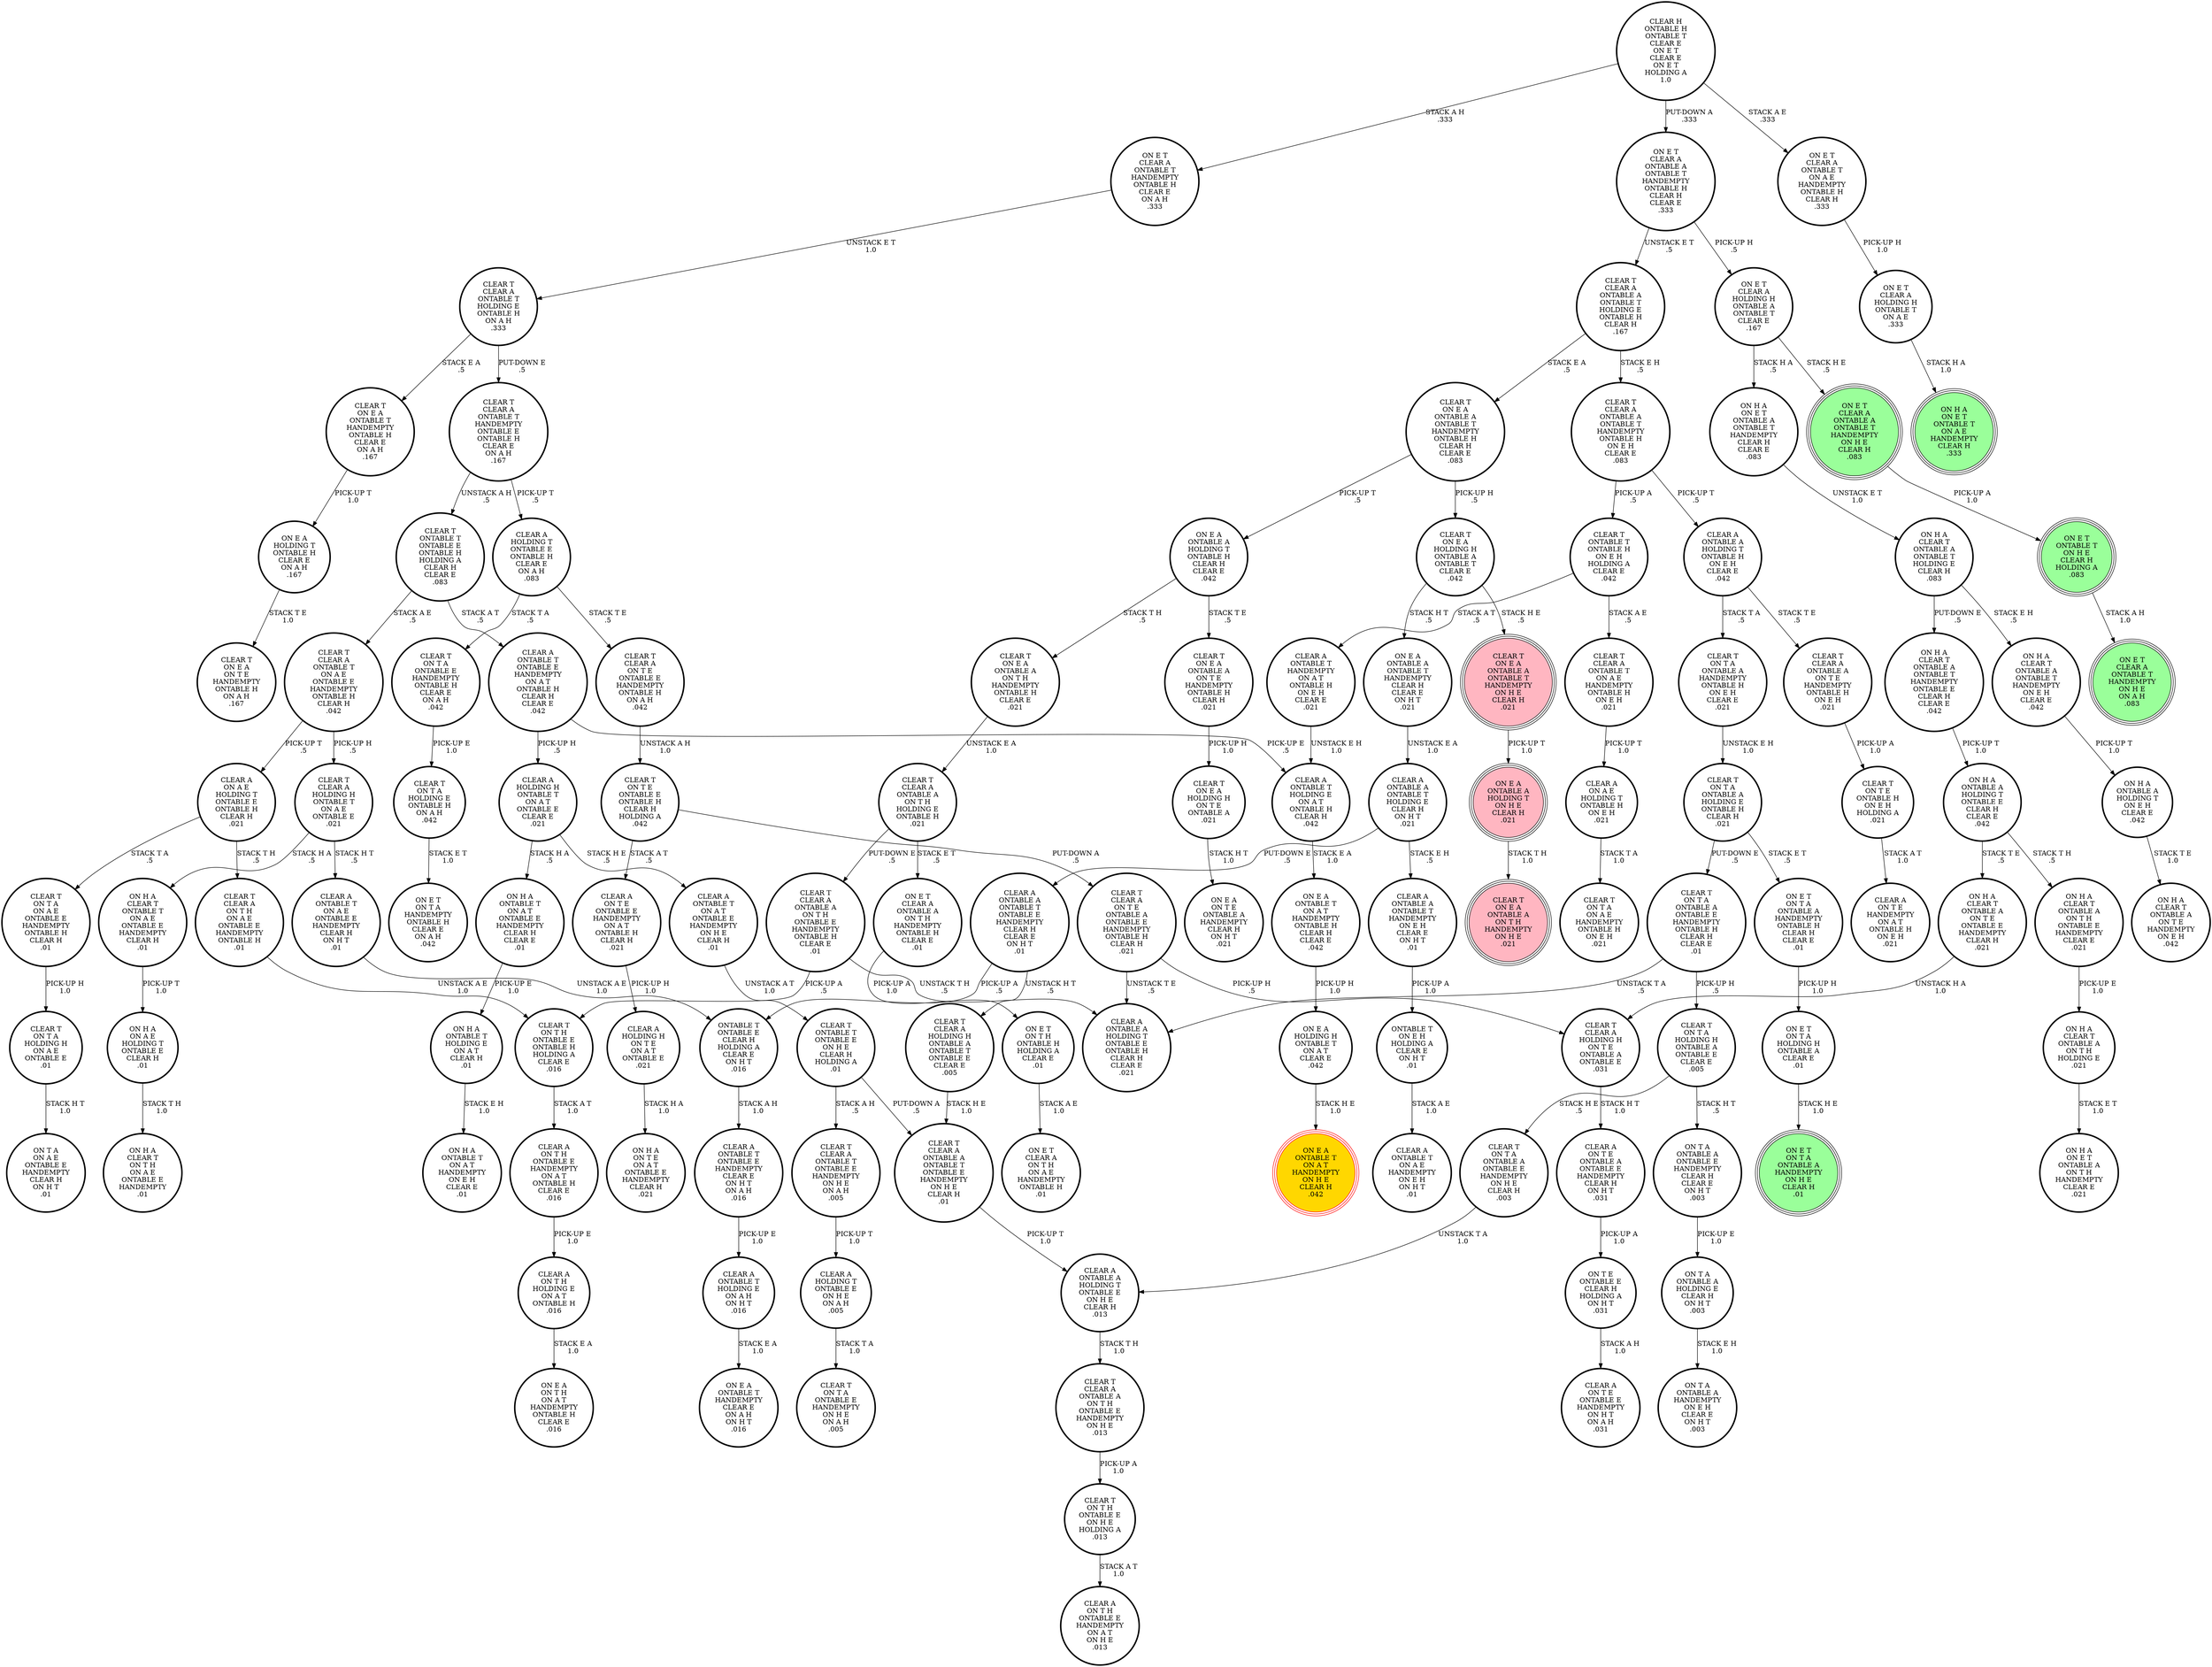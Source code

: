 digraph {
"ON E A\nONTABLE T\nON A T\nHANDEMPTY\nONTABLE H\nCLEAR H\nCLEAR E\n.042\n" -> "ON E A\nHOLDING H\nONTABLE T\nON A T\nCLEAR E\n.042\n"[label="PICK-UP H\n1.0\n"];
"ON H A\nON A E\nHOLDING T\nONTABLE E\nCLEAR H\n.01\n" -> "ON H A\nCLEAR T\nON T H\nON A E\nONTABLE E\nHANDEMPTY\n.01\n"[label="STACK T H\n1.0\n"];
"CLEAR T\nON T A\nON A E\nONTABLE E\nHANDEMPTY\nONTABLE H\nCLEAR H\n.01\n" -> "CLEAR T\nON T A\nHOLDING H\nON A E\nONTABLE E\n.01\n"[label="PICK-UP H\n1.0\n"];
"ON E T\nCLEAR A\nHOLDING H\nONTABLE T\nON A E\n.333\n" -> "ON H A\nON E T\nONTABLE T\nON A E\nHANDEMPTY\nCLEAR H\n.333\n"[label="STACK H A\n1.0\n"];
"CLEAR T\nON T E\nONTABLE E\nONTABLE H\nCLEAR H\nHOLDING A\n.042\n" -> "CLEAR A\nON T E\nONTABLE E\nHANDEMPTY\nON A T\nONTABLE H\nCLEAR H\n.021\n"[label="STACK A T\n.5\n"];
"CLEAR T\nON T E\nONTABLE E\nONTABLE H\nCLEAR H\nHOLDING A\n.042\n" -> "CLEAR T\nCLEAR A\nON T E\nONTABLE A\nONTABLE E\nHANDEMPTY\nONTABLE H\nCLEAR H\n.021\n"[label="PUT-DOWN A\n.5\n"];
"CLEAR T\nCLEAR A\nON T E\nONTABLE A\nONTABLE E\nHANDEMPTY\nONTABLE H\nCLEAR H\n.021\n" -> "CLEAR T\nCLEAR A\nHOLDING H\nON T E\nONTABLE A\nONTABLE E\n.031\n"[label="PICK-UP H\n.5\n"];
"CLEAR T\nCLEAR A\nON T E\nONTABLE A\nONTABLE E\nHANDEMPTY\nONTABLE H\nCLEAR H\n.021\n" -> "CLEAR A\nONTABLE A\nHOLDING T\nONTABLE E\nONTABLE H\nCLEAR H\nCLEAR E\n.021\n"[label="UNSTACK T E\n.5\n"];
"ON E T\nON T A\nONTABLE A\nHANDEMPTY\nONTABLE H\nCLEAR H\nCLEAR E\n.01\n" -> "ON E T\nON T A\nHOLDING H\nONTABLE A\nCLEAR E\n.01\n"[label="PICK-UP H\n1.0\n"];
"CLEAR T\nCLEAR A\nONTABLE A\nONTABLE T\nONTABLE E\nHANDEMPTY\nON H E\nCLEAR H\n.01\n" -> "CLEAR A\nONTABLE A\nHOLDING T\nONTABLE E\nON H E\nCLEAR H\n.013\n"[label="PICK-UP T\n1.0\n"];
"ON T A\nONTABLE A\nHOLDING E\nCLEAR H\nON H T\n.003\n" -> "ON T A\nONTABLE A\nHANDEMPTY\nON E H\nCLEAR E\nON H T\n.003\n"[label="STACK E H\n1.0\n"];
"CLEAR T\nCLEAR A\nHOLDING H\nONTABLE A\nONTABLE T\nONTABLE E\nCLEAR E\n.005\n" -> "CLEAR T\nCLEAR A\nONTABLE A\nONTABLE T\nONTABLE E\nHANDEMPTY\nON H E\nCLEAR H\n.01\n"[label="STACK H E\n1.0\n"];
"CLEAR T\nON T A\nONTABLE E\nHANDEMPTY\nONTABLE H\nCLEAR E\nON A H\n.042\n" -> "CLEAR T\nON T A\nHOLDING E\nONTABLE H\nON A H\n.042\n"[label="PICK-UP E\n1.0\n"];
"CLEAR T\nCLEAR A\nONTABLE A\nON T E\nHANDEMPTY\nONTABLE H\nON E H\n.021\n" -> "CLEAR T\nON T E\nONTABLE H\nON E H\nHOLDING A\n.021\n"[label="PICK-UP A\n1.0\n"];
"CLEAR T\nON T A\nHOLDING E\nONTABLE H\nON A H\n.042\n" -> "ON E T\nON T A\nHANDEMPTY\nONTABLE H\nCLEAR E\nON A H\n.042\n"[label="STACK E T\n1.0\n"];
"CLEAR T\nCLEAR A\nONTABLE T\nHOLDING E\nONTABLE H\nON A H\n.333\n" -> "CLEAR T\nON E A\nONTABLE T\nHANDEMPTY\nONTABLE H\nCLEAR E\nON A H\n.167\n"[label="STACK E A\n.5\n"];
"CLEAR T\nCLEAR A\nONTABLE T\nHOLDING E\nONTABLE H\nON A H\n.333\n" -> "CLEAR T\nCLEAR A\nONTABLE T\nHANDEMPTY\nONTABLE E\nONTABLE H\nCLEAR E\nON A H\n.167\n"[label="PUT-DOWN E\n.5\n"];
"CLEAR T\nON T A\nHOLDING H\nON A E\nONTABLE E\n.01\n" -> "ON T A\nON A E\nONTABLE E\nHANDEMPTY\nCLEAR H\nON H T\n.01\n"[label="STACK H T\n1.0\n"];
"ON H A\nON E T\nONTABLE A\nONTABLE T\nHANDEMPTY\nCLEAR H\nCLEAR E\n.083\n" -> "ON H A\nCLEAR T\nONTABLE A\nONTABLE T\nHOLDING E\nCLEAR H\n.083\n"[label="UNSTACK E T\n1.0\n"];
"ON H A\nONTABLE T\nHOLDING E\nON A T\nCLEAR H\n.01\n" -> "ON H A\nONTABLE T\nON A T\nHANDEMPTY\nON E H\nCLEAR E\n.01\n"[label="STACK E H\n1.0\n"];
"ON E T\nONTABLE T\nON H E\nCLEAR H\nHOLDING A\n.083\n" -> "ON E T\nCLEAR A\nONTABLE T\nHANDEMPTY\nON H E\nON A H\n.083\n"[label="STACK A H\n1.0\n"];
"CLEAR T\nCLEAR A\nHOLDING H\nON T E\nONTABLE A\nONTABLE E\n.031\n" -> "CLEAR A\nON T E\nONTABLE A\nONTABLE E\nHANDEMPTY\nCLEAR H\nON H T\n.031\n"[label="STACK H T\n1.0\n"];
"CLEAR A\nHOLDING T\nONTABLE E\nON H E\nON A H\n.005\n" -> "CLEAR T\nON T A\nONTABLE E\nHANDEMPTY\nON H E\nON A H\n.005\n"[label="STACK T A\n1.0\n"];
"CLEAR A\nONTABLE T\nONTABLE E\nHANDEMPTY\nON A T\nONTABLE H\nCLEAR H\nCLEAR E\n.042\n" -> "CLEAR A\nHOLDING H\nONTABLE T\nON A T\nONTABLE E\nCLEAR E\n.021\n"[label="PICK-UP H\n.5\n"];
"CLEAR A\nONTABLE T\nONTABLE E\nHANDEMPTY\nON A T\nONTABLE H\nCLEAR H\nCLEAR E\n.042\n" -> "CLEAR A\nONTABLE T\nHOLDING E\nON A T\nONTABLE H\nCLEAR H\n.042\n"[label="PICK-UP E\n.5\n"];
"CLEAR T\nON T A\nONTABLE A\nONTABLE E\nHANDEMPTY\nONTABLE H\nCLEAR H\nCLEAR E\n.01\n" -> "CLEAR T\nON T A\nHOLDING H\nONTABLE A\nONTABLE E\nCLEAR E\n.005\n"[label="PICK-UP H\n.5\n"];
"CLEAR T\nON T A\nONTABLE A\nONTABLE E\nHANDEMPTY\nONTABLE H\nCLEAR H\nCLEAR E\n.01\n" -> "CLEAR A\nONTABLE A\nHOLDING T\nONTABLE E\nONTABLE H\nCLEAR H\nCLEAR E\n.021\n"[label="UNSTACK T A\n.5\n"];
"CLEAR T\nON T H\nONTABLE E\nONTABLE H\nHOLDING A\nCLEAR E\n.016\n" -> "CLEAR A\nON T H\nONTABLE E\nHANDEMPTY\nON A T\nONTABLE H\nCLEAR E\n.016\n"[label="STACK A T\n1.0\n"];
"CLEAR T\nCLEAR A\nON T H\nON A E\nONTABLE E\nHANDEMPTY\nONTABLE H\n.01\n" -> "CLEAR T\nON T H\nONTABLE E\nONTABLE H\nHOLDING A\nCLEAR E\n.016\n"[label="UNSTACK A E\n1.0\n"];
"CLEAR A\nON T E\nONTABLE E\nHANDEMPTY\nON A T\nONTABLE H\nCLEAR H\n.021\n" -> "CLEAR A\nHOLDING H\nON T E\nON A T\nONTABLE E\n.021\n"[label="PICK-UP H\n1.0\n"];
"ON T A\nONTABLE A\nONTABLE E\nHANDEMPTY\nCLEAR H\nCLEAR E\nON H T\n.003\n" -> "ON T A\nONTABLE A\nHOLDING E\nCLEAR H\nON H T\n.003\n"[label="PICK-UP E\n1.0\n"];
"CLEAR T\nCLEAR A\nONTABLE A\nONTABLE T\nHOLDING E\nONTABLE H\nCLEAR H\n.167\n" -> "CLEAR T\nON E A\nONTABLE A\nONTABLE T\nHANDEMPTY\nONTABLE H\nCLEAR H\nCLEAR E\n.083\n"[label="STACK E A\n.5\n"];
"CLEAR T\nCLEAR A\nONTABLE A\nONTABLE T\nHOLDING E\nONTABLE H\nCLEAR H\n.167\n" -> "CLEAR T\nCLEAR A\nONTABLE A\nONTABLE T\nHANDEMPTY\nONTABLE H\nON E H\nCLEAR E\n.083\n"[label="STACK E H\n.5\n"];
"ON H A\nCLEAR T\nONTABLE A\nON T H\nONTABLE E\nHANDEMPTY\nCLEAR E\n.021\n" -> "ON H A\nCLEAR T\nONTABLE A\nON T H\nHOLDING E\n.021\n"[label="PICK-UP E\n1.0\n"];
"CLEAR T\nON E A\nONTABLE A\nON T H\nHANDEMPTY\nONTABLE H\nCLEAR E\n.021\n" -> "CLEAR T\nCLEAR A\nONTABLE A\nON T H\nHOLDING E\nONTABLE H\n.021\n"[label="UNSTACK E A\n1.0\n"];
"ON H A\nONTABLE A\nHOLDING T\nON E H\nCLEAR E\n.042\n" -> "ON H A\nCLEAR T\nONTABLE A\nON T E\nHANDEMPTY\nON E H\n.042\n"[label="STACK T E\n1.0\n"];
"CLEAR T\nON E A\nHOLDING H\nONTABLE A\nONTABLE T\nCLEAR E\n.042\n" -> "ON E A\nONTABLE A\nONTABLE T\nHANDEMPTY\nCLEAR H\nCLEAR E\nON H T\n.021\n"[label="STACK H T\n.5\n"];
"CLEAR T\nON E A\nHOLDING H\nONTABLE A\nONTABLE T\nCLEAR E\n.042\n" -> "CLEAR T\nON E A\nONTABLE A\nONTABLE T\nHANDEMPTY\nON H E\nCLEAR H\n.021\n"[label="STACK H E\n.5\n"];
"ON E T\nCLEAR A\nONTABLE T\nON A E\nHANDEMPTY\nONTABLE H\nCLEAR H\n.333\n" -> "ON E T\nCLEAR A\nHOLDING H\nONTABLE T\nON A E\n.333\n"[label="PICK-UP H\n1.0\n"];
"ON E A\nHOLDING H\nONTABLE T\nON A T\nCLEAR E\n.042\n" -> "ON E A\nONTABLE T\nON A T\nHANDEMPTY\nON H E\nCLEAR H\n.042\n"[label="STACK H E\n1.0\n"];
"CLEAR T\nCLEAR A\nONTABLE A\nON T H\nHOLDING E\nONTABLE H\n.021\n" -> "ON E T\nCLEAR A\nONTABLE A\nON T H\nHANDEMPTY\nONTABLE H\nCLEAR E\n.01\n"[label="STACK E T\n.5\n"];
"CLEAR T\nCLEAR A\nONTABLE A\nON T H\nHOLDING E\nONTABLE H\n.021\n" -> "CLEAR T\nCLEAR A\nONTABLE A\nON T H\nONTABLE E\nHANDEMPTY\nONTABLE H\nCLEAR E\n.01\n"[label="PUT-DOWN E\n.5\n"];
"CLEAR T\nON T A\nHOLDING H\nONTABLE A\nONTABLE E\nCLEAR E\n.005\n" -> "CLEAR T\nON T A\nONTABLE A\nONTABLE E\nHANDEMPTY\nON H E\nCLEAR H\n.003\n"[label="STACK H E\n.5\n"];
"CLEAR T\nON T A\nHOLDING H\nONTABLE A\nONTABLE E\nCLEAR E\n.005\n" -> "ON T A\nONTABLE A\nONTABLE E\nHANDEMPTY\nCLEAR H\nCLEAR E\nON H T\n.003\n"[label="STACK H T\n.5\n"];
"CLEAR A\nONTABLE A\nONTABLE T\nONTABLE E\nHANDEMPTY\nCLEAR H\nCLEAR E\nON H T\n.01\n" -> "CLEAR T\nCLEAR A\nHOLDING H\nONTABLE A\nONTABLE T\nONTABLE E\nCLEAR E\n.005\n"[label="UNSTACK H T\n.5\n"];
"CLEAR A\nONTABLE A\nONTABLE T\nONTABLE E\nHANDEMPTY\nCLEAR H\nCLEAR E\nON H T\n.01\n" -> "ONTABLE T\nONTABLE E\nCLEAR H\nHOLDING A\nCLEAR E\nON H T\n.016\n"[label="PICK-UP A\n.5\n"];
"CLEAR A\nONTABLE T\nONTABLE E\nHANDEMPTY\nCLEAR E\nON H T\nON A H\n.016\n" -> "CLEAR A\nONTABLE T\nHOLDING E\nON A H\nON H T\n.016\n"[label="PICK-UP E\n1.0\n"];
"ON H A\nCLEAR T\nONTABLE A\nONTABLE T\nHANDEMPTY\nON E H\nCLEAR E\n.042\n" -> "ON H A\nONTABLE A\nHOLDING T\nON E H\nCLEAR E\n.042\n"[label="PICK-UP T\n1.0\n"];
"CLEAR A\nON A E\nHOLDING T\nONTABLE E\nONTABLE H\nCLEAR H\n.021\n" -> "CLEAR T\nON T A\nON A E\nONTABLE E\nHANDEMPTY\nONTABLE H\nCLEAR H\n.01\n"[label="STACK T A\n.5\n"];
"CLEAR A\nON A E\nHOLDING T\nONTABLE E\nONTABLE H\nCLEAR H\n.021\n" -> "CLEAR T\nCLEAR A\nON T H\nON A E\nONTABLE E\nHANDEMPTY\nONTABLE H\n.01\n"[label="STACK T H\n.5\n"];
"ON E T\nCLEAR A\nONTABLE A\nON T H\nHANDEMPTY\nONTABLE H\nCLEAR E\n.01\n" -> "ON E T\nON T H\nONTABLE H\nHOLDING A\nCLEAR E\n.01\n"[label="PICK-UP A\n1.0\n"];
"CLEAR T\nCLEAR A\nONTABLE T\nONTABLE E\nHANDEMPTY\nON H E\nON A H\n.005\n" -> "CLEAR A\nHOLDING T\nONTABLE E\nON H E\nON A H\n.005\n"[label="PICK-UP T\n1.0\n"];
"CLEAR A\nONTABLE T\nON A E\nONTABLE E\nHANDEMPTY\nCLEAR H\nON H T\n.01\n" -> "ONTABLE T\nONTABLE E\nCLEAR H\nHOLDING A\nCLEAR E\nON H T\n.016\n"[label="UNSTACK A E\n1.0\n"];
"CLEAR A\nONTABLE A\nONTABLE T\nHOLDING E\nCLEAR H\nON H T\n.021\n" -> "CLEAR A\nONTABLE A\nONTABLE T\nHANDEMPTY\nON E H\nCLEAR E\nON H T\n.01\n"[label="STACK E H\n.5\n"];
"CLEAR A\nONTABLE A\nONTABLE T\nHOLDING E\nCLEAR H\nON H T\n.021\n" -> "CLEAR A\nONTABLE A\nONTABLE T\nONTABLE E\nHANDEMPTY\nCLEAR H\nCLEAR E\nON H T\n.01\n"[label="PUT-DOWN E\n.5\n"];
"ON E T\nCLEAR A\nONTABLE A\nONTABLE T\nHANDEMPTY\nON H E\nCLEAR H\n.083\n" -> "ON E T\nONTABLE T\nON H E\nCLEAR H\nHOLDING A\n.083\n"[label="PICK-UP A\n1.0\n"];
"CLEAR A\nONTABLE T\nHOLDING E\nON A H\nON H T\n.016\n" -> "ON E A\nONTABLE T\nHANDEMPTY\nCLEAR E\nON A H\nON H T\n.016\n"[label="STACK E A\n1.0\n"];
"ON E T\nCLEAR A\nONTABLE A\nONTABLE T\nHANDEMPTY\nONTABLE H\nCLEAR H\nCLEAR E\n.333\n" -> "CLEAR T\nCLEAR A\nONTABLE A\nONTABLE T\nHOLDING E\nONTABLE H\nCLEAR H\n.167\n"[label="UNSTACK E T\n.5\n"];
"ON E T\nCLEAR A\nONTABLE A\nONTABLE T\nHANDEMPTY\nONTABLE H\nCLEAR H\nCLEAR E\n.333\n" -> "ON E T\nCLEAR A\nHOLDING H\nONTABLE A\nONTABLE T\nCLEAR E\n.167\n"[label="PICK-UP H\n.5\n"];
"CLEAR T\nON E A\nHOLDING H\nON T E\nONTABLE A\n.021\n" -> "ON E A\nON T E\nONTABLE A\nHANDEMPTY\nCLEAR H\nON H T\n.021\n"[label="STACK H T\n1.0\n"];
"CLEAR A\nON T E\nONTABLE A\nONTABLE E\nHANDEMPTY\nCLEAR H\nON H T\n.031\n" -> "ON T E\nONTABLE E\nCLEAR H\nHOLDING A\nON H T\n.031\n"[label="PICK-UP A\n1.0\n"];
"ON H A\nCLEAR T\nONTABLE A\nONTABLE T\nHOLDING E\nCLEAR H\n.083\n" -> "ON H A\nCLEAR T\nONTABLE A\nONTABLE T\nHANDEMPTY\nON E H\nCLEAR E\n.042\n"[label="STACK E H\n.5\n"];
"ON H A\nCLEAR T\nONTABLE A\nONTABLE T\nHOLDING E\nCLEAR H\n.083\n" -> "ON H A\nCLEAR T\nONTABLE A\nONTABLE T\nHANDEMPTY\nONTABLE E\nCLEAR H\nCLEAR E\n.042\n"[label="PUT-DOWN E\n.5\n"];
"CLEAR T\nONTABLE T\nONTABLE E\nON H E\nCLEAR H\nHOLDING A\n.01\n" -> "CLEAR T\nCLEAR A\nONTABLE A\nONTABLE T\nONTABLE E\nHANDEMPTY\nON H E\nCLEAR H\n.01\n"[label="PUT-DOWN A\n.5\n"];
"CLEAR T\nONTABLE T\nONTABLE E\nON H E\nCLEAR H\nHOLDING A\n.01\n" -> "CLEAR T\nCLEAR A\nONTABLE T\nONTABLE E\nHANDEMPTY\nON H E\nON A H\n.005\n"[label="STACK A H\n.5\n"];
"ON E A\nONTABLE A\nHOLDING T\nONTABLE H\nCLEAR H\nCLEAR E\n.042\n" -> "CLEAR T\nON E A\nONTABLE A\nON T E\nHANDEMPTY\nONTABLE H\nCLEAR H\n.021\n"[label="STACK T E\n.5\n"];
"ON E A\nONTABLE A\nHOLDING T\nONTABLE H\nCLEAR H\nCLEAR E\n.042\n" -> "CLEAR T\nON E A\nONTABLE A\nON T H\nHANDEMPTY\nONTABLE H\nCLEAR E\n.021\n"[label="STACK T H\n.5\n"];
"ON H A\nCLEAR T\nONTABLE A\nONTABLE T\nHANDEMPTY\nONTABLE E\nCLEAR H\nCLEAR E\n.042\n" -> "ON H A\nONTABLE A\nHOLDING T\nONTABLE E\nCLEAR H\nCLEAR E\n.042\n"[label="PICK-UP T\n1.0\n"];
"CLEAR T\nON E A\nONTABLE A\nONTABLE T\nHANDEMPTY\nONTABLE H\nCLEAR H\nCLEAR E\n.083\n" -> "CLEAR T\nON E A\nHOLDING H\nONTABLE A\nONTABLE T\nCLEAR E\n.042\n"[label="PICK-UP H\n.5\n"];
"CLEAR T\nON E A\nONTABLE A\nONTABLE T\nHANDEMPTY\nONTABLE H\nCLEAR H\nCLEAR E\n.083\n" -> "ON E A\nONTABLE A\nHOLDING T\nONTABLE H\nCLEAR H\nCLEAR E\n.042\n"[label="PICK-UP T\n.5\n"];
"ONTABLE T\nONTABLE E\nCLEAR H\nHOLDING A\nCLEAR E\nON H T\n.016\n" -> "CLEAR A\nONTABLE T\nONTABLE E\nHANDEMPTY\nCLEAR E\nON H T\nON A H\n.016\n"[label="STACK A H\n1.0\n"];
"ON E T\nCLEAR A\nHOLDING H\nONTABLE A\nONTABLE T\nCLEAR E\n.167\n" -> "ON H A\nON E T\nONTABLE A\nONTABLE T\nHANDEMPTY\nCLEAR H\nCLEAR E\n.083\n"[label="STACK H A\n.5\n"];
"ON E T\nCLEAR A\nHOLDING H\nONTABLE A\nONTABLE T\nCLEAR E\n.167\n" -> "ON E T\nCLEAR A\nONTABLE A\nONTABLE T\nHANDEMPTY\nON H E\nCLEAR H\n.083\n"[label="STACK H E\n.5\n"];
"CLEAR A\nONTABLE T\nHANDEMPTY\nON A T\nONTABLE H\nON E H\nCLEAR E\n.021\n" -> "CLEAR A\nONTABLE T\nHOLDING E\nON A T\nONTABLE H\nCLEAR H\n.042\n"[label="UNSTACK E H\n1.0\n"];
"ON E T\nON T A\nHOLDING H\nONTABLE A\nCLEAR E\n.01\n" -> "ON E T\nON T A\nONTABLE A\nHANDEMPTY\nON H E\nCLEAR H\n.01\n"[label="STACK H E\n1.0\n"];
"CLEAR A\nHOLDING H\nONTABLE T\nON A T\nONTABLE E\nCLEAR E\n.021\n" -> "CLEAR A\nONTABLE T\nON A T\nONTABLE E\nHANDEMPTY\nON H E\nCLEAR H\n.01\n"[label="STACK H E\n.5\n"];
"CLEAR A\nHOLDING H\nONTABLE T\nON A T\nONTABLE E\nCLEAR E\n.021\n" -> "ON H A\nONTABLE T\nON A T\nONTABLE E\nHANDEMPTY\nCLEAR H\nCLEAR E\n.01\n"[label="STACK H A\n.5\n"];
"ONTABLE T\nON E H\nHOLDING A\nCLEAR E\nON H T\n.01\n" -> "CLEAR A\nONTABLE T\nON A E\nHANDEMPTY\nON E H\nON H T\n.01\n"[label="STACK A E\n1.0\n"];
"ON H A\nCLEAR T\nONTABLE T\nON A E\nONTABLE E\nHANDEMPTY\nCLEAR H\n.01\n" -> "ON H A\nON A E\nHOLDING T\nONTABLE E\nCLEAR H\n.01\n"[label="PICK-UP T\n1.0\n"];
"CLEAR A\nON T H\nONTABLE E\nHANDEMPTY\nON A T\nONTABLE H\nCLEAR E\n.016\n" -> "CLEAR A\nON T H\nHOLDING E\nON A T\nONTABLE H\n.016\n"[label="PICK-UP E\n1.0\n"];
"ON E A\nHOLDING T\nONTABLE H\nCLEAR E\nON A H\n.167\n" -> "CLEAR T\nON E A\nON T E\nHANDEMPTY\nONTABLE H\nON A H\n.167\n"[label="STACK T E\n1.0\n"];
"CLEAR T\nCLEAR A\nONTABLE T\nON A E\nHANDEMPTY\nONTABLE H\nON E H\n.021\n" -> "CLEAR A\nON A E\nHOLDING T\nONTABLE H\nON E H\n.021\n"[label="PICK-UP T\n1.0\n"];
"CLEAR T\nCLEAR A\nONTABLE A\nON T H\nONTABLE E\nHANDEMPTY\nON H E\n.013\n" -> "CLEAR T\nON T H\nONTABLE E\nON H E\nHOLDING A\n.013\n"[label="PICK-UP A\n1.0\n"];
"CLEAR T\nON E A\nONTABLE A\nONTABLE T\nHANDEMPTY\nON H E\nCLEAR H\n.021\n" -> "ON E A\nONTABLE A\nHOLDING T\nON H E\nCLEAR H\n.021\n"[label="PICK-UP T\n1.0\n"];
"CLEAR A\nONTABLE A\nHOLDING T\nONTABLE H\nON E H\nCLEAR E\n.042\n" -> "CLEAR T\nON T A\nONTABLE A\nHANDEMPTY\nONTABLE H\nON E H\nCLEAR E\n.021\n"[label="STACK T A\n.5\n"];
"CLEAR A\nONTABLE A\nHOLDING T\nONTABLE H\nON E H\nCLEAR E\n.042\n" -> "CLEAR T\nCLEAR A\nONTABLE A\nON T E\nHANDEMPTY\nONTABLE H\nON E H\n.021\n"[label="STACK T E\n.5\n"];
"ON E T\nCLEAR A\nONTABLE T\nHANDEMPTY\nONTABLE H\nCLEAR E\nON A H\n.333\n" -> "CLEAR T\nCLEAR A\nONTABLE T\nHOLDING E\nONTABLE H\nON A H\n.333\n"[label="UNSTACK E T\n1.0\n"];
"CLEAR T\nCLEAR A\nHOLDING H\nONTABLE T\nON A E\nONTABLE E\n.021\n" -> "CLEAR A\nONTABLE T\nON A E\nONTABLE E\nHANDEMPTY\nCLEAR H\nON H T\n.01\n"[label="STACK H T\n.5\n"];
"CLEAR T\nCLEAR A\nHOLDING H\nONTABLE T\nON A E\nONTABLE E\n.021\n" -> "ON H A\nCLEAR T\nONTABLE T\nON A E\nONTABLE E\nHANDEMPTY\nCLEAR H\n.01\n"[label="STACK H A\n.5\n"];
"CLEAR T\nON E A\nONTABLE A\nON T E\nHANDEMPTY\nONTABLE H\nCLEAR H\n.021\n" -> "CLEAR T\nON E A\nHOLDING H\nON T E\nONTABLE A\n.021\n"[label="PICK-UP H\n1.0\n"];
"CLEAR T\nCLEAR A\nONTABLE T\nHANDEMPTY\nONTABLE E\nONTABLE H\nCLEAR E\nON A H\n.167\n" -> "CLEAR T\nONTABLE T\nONTABLE E\nONTABLE H\nHOLDING A\nCLEAR H\nCLEAR E\n.083\n"[label="UNSTACK A H\n.5\n"];
"CLEAR T\nCLEAR A\nONTABLE T\nHANDEMPTY\nONTABLE E\nONTABLE H\nCLEAR E\nON A H\n.167\n" -> "CLEAR A\nHOLDING T\nONTABLE E\nONTABLE H\nCLEAR E\nON A H\n.083\n"[label="PICK-UP T\n.5\n"];
"ON H A\nCLEAR T\nONTABLE A\nON T E\nONTABLE E\nHANDEMPTY\nCLEAR H\n.021\n" -> "CLEAR T\nCLEAR A\nHOLDING H\nON T E\nONTABLE A\nONTABLE E\n.031\n"[label="UNSTACK H A\n1.0\n"];
"ON H A\nCLEAR T\nONTABLE A\nON T H\nHOLDING E\n.021\n" -> "ON H A\nON E T\nONTABLE A\nON T H\nHANDEMPTY\nCLEAR E\n.021\n"[label="STACK E T\n1.0\n"];
"CLEAR T\nON T A\nONTABLE A\nONTABLE E\nHANDEMPTY\nON H E\nCLEAR H\n.003\n" -> "CLEAR A\nONTABLE A\nHOLDING T\nONTABLE E\nON H E\nCLEAR H\n.013\n"[label="UNSTACK T A\n1.0\n"];
"CLEAR A\nHOLDING H\nON T E\nON A T\nONTABLE E\n.021\n" -> "ON H A\nON T E\nON A T\nONTABLE E\nHANDEMPTY\nCLEAR H\n.021\n"[label="STACK H A\n1.0\n"];
"CLEAR T\nONTABLE T\nONTABLE E\nONTABLE H\nHOLDING A\nCLEAR H\nCLEAR E\n.083\n" -> "CLEAR A\nONTABLE T\nONTABLE E\nHANDEMPTY\nON A T\nONTABLE H\nCLEAR H\nCLEAR E\n.042\n"[label="STACK A T\n.5\n"];
"CLEAR T\nONTABLE T\nONTABLE E\nONTABLE H\nHOLDING A\nCLEAR H\nCLEAR E\n.083\n" -> "CLEAR T\nCLEAR A\nONTABLE T\nON A E\nONTABLE E\nHANDEMPTY\nONTABLE H\nCLEAR H\n.042\n"[label="STACK A E\n.5\n"];
"CLEAR T\nON T A\nONTABLE A\nHOLDING E\nONTABLE H\nCLEAR H\n.021\n" -> "ON E T\nON T A\nONTABLE A\nHANDEMPTY\nONTABLE H\nCLEAR H\nCLEAR E\n.01\n"[label="STACK E T\n.5\n"];
"CLEAR T\nON T A\nONTABLE A\nHOLDING E\nONTABLE H\nCLEAR H\n.021\n" -> "CLEAR T\nON T A\nONTABLE A\nONTABLE E\nHANDEMPTY\nONTABLE H\nCLEAR H\nCLEAR E\n.01\n"[label="PUT-DOWN E\n.5\n"];
"ON H A\nONTABLE A\nHOLDING T\nONTABLE E\nCLEAR H\nCLEAR E\n.042\n" -> "ON H A\nCLEAR T\nONTABLE A\nON T E\nONTABLE E\nHANDEMPTY\nCLEAR H\n.021\n"[label="STACK T E\n.5\n"];
"ON H A\nONTABLE A\nHOLDING T\nONTABLE E\nCLEAR H\nCLEAR E\n.042\n" -> "ON H A\nCLEAR T\nONTABLE A\nON T H\nONTABLE E\nHANDEMPTY\nCLEAR E\n.021\n"[label="STACK T H\n.5\n"];
"CLEAR A\nONTABLE T\nON A T\nONTABLE E\nHANDEMPTY\nON H E\nCLEAR H\n.01\n" -> "CLEAR T\nONTABLE T\nONTABLE E\nON H E\nCLEAR H\nHOLDING A\n.01\n"[label="UNSTACK A T\n1.0\n"];
"CLEAR T\nON T A\nONTABLE A\nHANDEMPTY\nONTABLE H\nON E H\nCLEAR E\n.021\n" -> "CLEAR T\nON T A\nONTABLE A\nHOLDING E\nONTABLE H\nCLEAR H\n.021\n"[label="UNSTACK E H\n1.0\n"];
"CLEAR A\nON A E\nHOLDING T\nONTABLE H\nON E H\n.021\n" -> "CLEAR T\nON T A\nON A E\nHANDEMPTY\nONTABLE H\nON E H\n.021\n"[label="STACK T A\n1.0\n"];
"ON T E\nONTABLE E\nCLEAR H\nHOLDING A\nON H T\n.031\n" -> "CLEAR A\nON T E\nONTABLE E\nHANDEMPTY\nON H T\nON A H\n.031\n"[label="STACK A H\n1.0\n"];
"ON E A\nONTABLE A\nONTABLE T\nHANDEMPTY\nCLEAR H\nCLEAR E\nON H T\n.021\n" -> "CLEAR A\nONTABLE A\nONTABLE T\nHOLDING E\nCLEAR H\nON H T\n.021\n"[label="UNSTACK E A\n1.0\n"];
"CLEAR T\nON T E\nONTABLE H\nON E H\nHOLDING A\n.021\n" -> "CLEAR A\nON T E\nHANDEMPTY\nON A T\nONTABLE H\nON E H\n.021\n"[label="STACK A T\n1.0\n"];
"CLEAR A\nONTABLE A\nONTABLE T\nHANDEMPTY\nON E H\nCLEAR E\nON H T\n.01\n" -> "ONTABLE T\nON E H\nHOLDING A\nCLEAR E\nON H T\n.01\n"[label="PICK-UP A\n1.0\n"];
"ON E T\nON T H\nONTABLE H\nHOLDING A\nCLEAR E\n.01\n" -> "ON E T\nCLEAR A\nON T H\nON A E\nHANDEMPTY\nONTABLE H\n.01\n"[label="STACK A E\n1.0\n"];
"CLEAR T\nCLEAR A\nONTABLE A\nONTABLE T\nHANDEMPTY\nONTABLE H\nON E H\nCLEAR E\n.083\n" -> "CLEAR A\nONTABLE A\nHOLDING T\nONTABLE H\nON E H\nCLEAR E\n.042\n"[label="PICK-UP T\n.5\n"];
"CLEAR T\nCLEAR A\nONTABLE A\nONTABLE T\nHANDEMPTY\nONTABLE H\nON E H\nCLEAR E\n.083\n" -> "CLEAR T\nONTABLE T\nONTABLE H\nON E H\nHOLDING A\nCLEAR E\n.042\n"[label="PICK-UP A\n.5\n"];
"CLEAR A\nONTABLE T\nHOLDING E\nON A T\nONTABLE H\nCLEAR H\n.042\n" -> "ON E A\nONTABLE T\nON A T\nHANDEMPTY\nONTABLE H\nCLEAR H\nCLEAR E\n.042\n"[label="STACK E A\n1.0\n"];
"CLEAR T\nONTABLE T\nONTABLE H\nON E H\nHOLDING A\nCLEAR E\n.042\n" -> "CLEAR A\nONTABLE T\nHANDEMPTY\nON A T\nONTABLE H\nON E H\nCLEAR E\n.021\n"[label="STACK A T\n.5\n"];
"CLEAR T\nONTABLE T\nONTABLE H\nON E H\nHOLDING A\nCLEAR E\n.042\n" -> "CLEAR T\nCLEAR A\nONTABLE T\nON A E\nHANDEMPTY\nONTABLE H\nON E H\n.021\n"[label="STACK A E\n.5\n"];
"CLEAR A\nONTABLE A\nHOLDING T\nONTABLE E\nON H E\nCLEAR H\n.013\n" -> "CLEAR T\nCLEAR A\nONTABLE A\nON T H\nONTABLE E\nHANDEMPTY\nON H E\n.013\n"[label="STACK T H\n1.0\n"];
"CLEAR T\nCLEAR A\nONTABLE T\nON A E\nONTABLE E\nHANDEMPTY\nONTABLE H\nCLEAR H\n.042\n" -> "CLEAR T\nCLEAR A\nHOLDING H\nONTABLE T\nON A E\nONTABLE E\n.021\n"[label="PICK-UP H\n.5\n"];
"CLEAR T\nCLEAR A\nONTABLE T\nON A E\nONTABLE E\nHANDEMPTY\nONTABLE H\nCLEAR H\n.042\n" -> "CLEAR A\nON A E\nHOLDING T\nONTABLE E\nONTABLE H\nCLEAR H\n.021\n"[label="PICK-UP T\n.5\n"];
"ON H A\nONTABLE T\nON A T\nONTABLE E\nHANDEMPTY\nCLEAR H\nCLEAR E\n.01\n" -> "ON H A\nONTABLE T\nHOLDING E\nON A T\nCLEAR H\n.01\n"[label="PICK-UP E\n1.0\n"];
"CLEAR A\nON T H\nHOLDING E\nON A T\nONTABLE H\n.016\n" -> "ON E A\nON T H\nON A T\nHANDEMPTY\nONTABLE H\nCLEAR E\n.016\n"[label="STACK E A\n1.0\n"];
"CLEAR A\nHOLDING T\nONTABLE E\nONTABLE H\nCLEAR E\nON A H\n.083\n" -> "CLEAR T\nCLEAR A\nON T E\nONTABLE E\nHANDEMPTY\nONTABLE H\nON A H\n.042\n"[label="STACK T E\n.5\n"];
"CLEAR A\nHOLDING T\nONTABLE E\nONTABLE H\nCLEAR E\nON A H\n.083\n" -> "CLEAR T\nON T A\nONTABLE E\nHANDEMPTY\nONTABLE H\nCLEAR E\nON A H\n.042\n"[label="STACK T A\n.5\n"];
"CLEAR T\nON E A\nONTABLE T\nHANDEMPTY\nONTABLE H\nCLEAR E\nON A H\n.167\n" -> "ON E A\nHOLDING T\nONTABLE H\nCLEAR E\nON A H\n.167\n"[label="PICK-UP T\n1.0\n"];
"CLEAR T\nON T H\nONTABLE E\nON H E\nHOLDING A\n.013\n" -> "CLEAR A\nON T H\nONTABLE E\nHANDEMPTY\nON A T\nON H E\n.013\n"[label="STACK A T\n1.0\n"];
"CLEAR H\nONTABLE H\nONTABLE T\nCLEAR E\nON E T\nCLEAR E\nON E T\nHOLDING A\n1.0\n" -> "ON E T\nCLEAR A\nONTABLE A\nONTABLE T\nHANDEMPTY\nONTABLE H\nCLEAR H\nCLEAR E\n.333\n"[label="PUT-DOWN A\n.333\n"];
"CLEAR H\nONTABLE H\nONTABLE T\nCLEAR E\nON E T\nCLEAR E\nON E T\nHOLDING A\n1.0\n" -> "ON E T\nCLEAR A\nONTABLE T\nHANDEMPTY\nONTABLE H\nCLEAR E\nON A H\n.333\n"[label="STACK A H\n.333\n"];
"CLEAR H\nONTABLE H\nONTABLE T\nCLEAR E\nON E T\nCLEAR E\nON E T\nHOLDING A\n1.0\n" -> "ON E T\nCLEAR A\nONTABLE T\nON A E\nHANDEMPTY\nONTABLE H\nCLEAR H\n.333\n"[label="STACK A E\n.333\n"];
"CLEAR T\nCLEAR A\nONTABLE A\nON T H\nONTABLE E\nHANDEMPTY\nONTABLE H\nCLEAR E\n.01\n" -> "CLEAR T\nON T H\nONTABLE E\nONTABLE H\nHOLDING A\nCLEAR E\n.016\n"[label="PICK-UP A\n.5\n"];
"CLEAR T\nCLEAR A\nONTABLE A\nON T H\nONTABLE E\nHANDEMPTY\nONTABLE H\nCLEAR E\n.01\n" -> "CLEAR A\nONTABLE A\nHOLDING T\nONTABLE E\nONTABLE H\nCLEAR H\nCLEAR E\n.021\n"[label="UNSTACK T H\n.5\n"];
"CLEAR T\nCLEAR A\nON T E\nONTABLE E\nHANDEMPTY\nONTABLE H\nON A H\n.042\n" -> "CLEAR T\nON T E\nONTABLE E\nONTABLE H\nCLEAR H\nHOLDING A\n.042\n"[label="UNSTACK A H\n1.0\n"];
"ON E A\nONTABLE A\nHOLDING T\nON H E\nCLEAR H\n.021\n" -> "CLEAR T\nON E A\nONTABLE A\nON T H\nHANDEMPTY\nON H E\n.021\n"[label="STACK T H\n1.0\n"];
"ON H A\nCLEAR T\nONTABLE A\nON T E\nHANDEMPTY\nON E H\n.042\n" [shape=circle, penwidth=3];
"ON H A\nON E T\nONTABLE T\nON A E\nHANDEMPTY\nCLEAR H\n.333\n" [shape=circle, style=filled, fillcolor=palegreen1, peripheries=3];
"CLEAR A\nON T H\nONTABLE E\nHANDEMPTY\nON A T\nON H E\n.013\n" [shape=circle, penwidth=3];
"ON T A\nONTABLE A\nHANDEMPTY\nON E H\nCLEAR E\nON H T\n.003\n" [shape=circle, penwidth=3];
"ON E A\nON T H\nON A T\nHANDEMPTY\nONTABLE H\nCLEAR E\n.016\n" [shape=circle, penwidth=3];
"CLEAR T\nON T A\nONTABLE E\nHANDEMPTY\nON H E\nON A H\n.005\n" [shape=circle, penwidth=3];
"ON E T\nCLEAR A\nONTABLE T\nHANDEMPTY\nON H E\nON A H\n.083\n" [shape=circle, style=filled, fillcolor=palegreen1, peripheries=3];
"ON H A\nONTABLE T\nON A T\nHANDEMPTY\nON E H\nCLEAR E\n.01\n" [shape=circle, penwidth=3];
"ON E A\nONTABLE T\nON A T\nHANDEMPTY\nON H E\nCLEAR H\n.042\n" [shape=circle, style=filled color=red, fillcolor=gold, peripheries=3];
"CLEAR T\nON T A\nON A E\nHANDEMPTY\nONTABLE H\nON E H\n.021\n" [shape=circle, penwidth=3];
"ON T A\nON A E\nONTABLE E\nHANDEMPTY\nCLEAR H\nON H T\n.01\n" [shape=circle, penwidth=3];
"ON E A\nON T E\nONTABLE A\nHANDEMPTY\nCLEAR H\nON H T\n.021\n" [shape=circle, penwidth=3];
"CLEAR A\nON T E\nHANDEMPTY\nON A T\nONTABLE H\nON E H\n.021\n" [shape=circle, penwidth=3];
"ON E T\nCLEAR A\nON T H\nON A E\nHANDEMPTY\nONTABLE H\n.01\n" [shape=circle, penwidth=3];
"CLEAR A\nONTABLE A\nHOLDING T\nONTABLE E\nONTABLE H\nCLEAR H\nCLEAR E\n.021\n" [shape=circle, penwidth=3];
"ON H A\nON E T\nONTABLE A\nON T H\nHANDEMPTY\nCLEAR E\n.021\n" [shape=circle, penwidth=3];
"ON E A\nONTABLE T\nHANDEMPTY\nCLEAR E\nON A H\nON H T\n.016\n" [shape=circle, penwidth=3];
"ON E T\nON T A\nHANDEMPTY\nONTABLE H\nCLEAR E\nON A H\n.042\n" [shape=circle, penwidth=3];
"CLEAR A\nON T E\nONTABLE E\nHANDEMPTY\nON H T\nON A H\n.031\n" [shape=circle, penwidth=3];
"CLEAR T\nON E A\nON T E\nHANDEMPTY\nONTABLE H\nON A H\n.167\n" [shape=circle, penwidth=3];
"ON H A\nON T E\nON A T\nONTABLE E\nHANDEMPTY\nCLEAR H\n.021\n" [shape=circle, penwidth=3];
"ON H A\nCLEAR T\nON T H\nON A E\nONTABLE E\nHANDEMPTY\n.01\n" [shape=circle, penwidth=3];
"CLEAR T\nON E A\nONTABLE A\nON T H\nHANDEMPTY\nON H E\n.021\n" [shape=circle, style=filled, fillcolor=lightpink, peripheries=3];
"CLEAR A\nONTABLE T\nON A E\nHANDEMPTY\nON E H\nON H T\n.01\n" [shape=circle, penwidth=3];
"ON E T\nON T A\nONTABLE A\nHANDEMPTY\nON H E\nCLEAR H\n.01\n" [shape=circle, style=filled, fillcolor=palegreen1, peripheries=3];
"ON E T\nCLEAR A\nONTABLE T\nON A E\nHANDEMPTY\nONTABLE H\nCLEAR H\n.333\n" [shape=circle, penwidth=3];
"ON H A\nONTABLE A\nHOLDING T\nONTABLE E\nCLEAR H\nCLEAR E\n.042\n" [shape=circle, penwidth=3];
"CLEAR A\nON A E\nHOLDING T\nONTABLE H\nON E H\n.021\n" [shape=circle, penwidth=3];
"CLEAR T\nON T A\nONTABLE A\nHOLDING E\nONTABLE H\nCLEAR H\n.021\n" [shape=circle, penwidth=3];
"CLEAR A\nON T H\nONTABLE E\nHANDEMPTY\nON A T\nONTABLE H\nCLEAR E\n.016\n" [shape=circle, penwidth=3];
"ON H A\nONTABLE A\nHOLDING T\nON E H\nCLEAR E\n.042\n" [shape=circle, penwidth=3];
"ON H A\nCLEAR T\nONTABLE A\nON T E\nHANDEMPTY\nON E H\n.042\n" [shape=circle, penwidth=3];
"ON H A\nCLEAR T\nONTABLE A\nONTABLE T\nHANDEMPTY\nON E H\nCLEAR E\n.042\n" [shape=circle, penwidth=3];
"CLEAR T\nCLEAR A\nONTABLE A\nON T H\nHOLDING E\nONTABLE H\n.021\n" [shape=circle, penwidth=3];
"CLEAR T\nON T H\nONTABLE E\nONTABLE H\nHOLDING A\nCLEAR E\n.016\n" [shape=circle, penwidth=3];
"ON H A\nCLEAR T\nONTABLE A\nONTABLE T\nHANDEMPTY\nONTABLE E\nCLEAR H\nCLEAR E\n.042\n" [shape=circle, penwidth=3];
"ON H A\nON E T\nONTABLE T\nON A E\nHANDEMPTY\nCLEAR H\n.333\n" [shape=circle, style=filled, fillcolor=palegreen1, peripheries=3];
"CLEAR A\nONTABLE T\nHOLDING E\nON A T\nONTABLE H\nCLEAR H\n.042\n" [shape=circle, penwidth=3];
"CLEAR A\nON A E\nHOLDING T\nONTABLE E\nONTABLE H\nCLEAR H\n.021\n" [shape=circle, penwidth=3];
"CLEAR A\nON T H\nONTABLE E\nHANDEMPTY\nON A T\nON H E\n.013\n" [shape=circle, penwidth=3];
"ON T A\nONTABLE A\nHANDEMPTY\nON E H\nCLEAR E\nON H T\n.003\n" [shape=circle, penwidth=3];
"CLEAR T\nCLEAR A\nONTABLE T\nON A E\nONTABLE E\nHANDEMPTY\nONTABLE H\nCLEAR H\n.042\n" [shape=circle, penwidth=3];
"CLEAR T\nCLEAR A\nONTABLE A\nONTABLE T\nHOLDING E\nONTABLE H\nCLEAR H\n.167\n" [shape=circle, penwidth=3];
"ON E T\nON T A\nHOLDING H\nONTABLE A\nCLEAR E\n.01\n" [shape=circle, penwidth=3];
"ON E A\nONTABLE A\nONTABLE T\nHANDEMPTY\nCLEAR H\nCLEAR E\nON H T\n.021\n" [shape=circle, penwidth=3];
"CLEAR T\nON T A\nON A E\nONTABLE E\nHANDEMPTY\nONTABLE H\nCLEAR H\n.01\n" [shape=circle, penwidth=3];
"CLEAR T\nON T A\nHOLDING H\nONTABLE A\nONTABLE E\nCLEAR E\n.005\n" [shape=circle, penwidth=3];
"ON H A\nONTABLE T\nHOLDING E\nON A T\nCLEAR H\n.01\n" [shape=circle, penwidth=3];
"CLEAR A\nONTABLE T\nONTABLE E\nHANDEMPTY\nCLEAR E\nON H T\nON A H\n.016\n" [shape=circle, penwidth=3];
"CLEAR T\nCLEAR A\nON T E\nONTABLE E\nHANDEMPTY\nONTABLE H\nON A H\n.042\n" [shape=circle, penwidth=3];
"CLEAR T\nON E A\nONTABLE A\nONTABLE T\nHANDEMPTY\nONTABLE H\nCLEAR H\nCLEAR E\n.083\n" [shape=circle, penwidth=3];
"CLEAR T\nON T A\nHOLDING H\nON A E\nONTABLE E\n.01\n" [shape=circle, penwidth=3];
"CLEAR A\nONTABLE T\nON A T\nONTABLE E\nHANDEMPTY\nON H E\nCLEAR H\n.01\n" [shape=circle, penwidth=3];
"CLEAR T\nON E A\nONTABLE T\nHANDEMPTY\nONTABLE H\nCLEAR E\nON A H\n.167\n" [shape=circle, penwidth=3];
"CLEAR T\nCLEAR A\nONTABLE A\nON T H\nONTABLE E\nHANDEMPTY\nONTABLE H\nCLEAR E\n.01\n" [shape=circle, penwidth=3];
"ON H A\nON E T\nONTABLE A\nONTABLE T\nHANDEMPTY\nCLEAR H\nCLEAR E\n.083\n" [shape=circle, penwidth=3];
"ON E A\nON T H\nON A T\nHANDEMPTY\nONTABLE H\nCLEAR E\n.016\n" [shape=circle, penwidth=3];
"CLEAR T\nCLEAR A\nONTABLE A\nON T H\nONTABLE E\nHANDEMPTY\nON H E\n.013\n" [shape=circle, penwidth=3];
"CLEAR T\nON T A\nONTABLE E\nHANDEMPTY\nON H E\nON A H\n.005\n" [shape=circle, penwidth=3];
"ON E T\nCLEAR A\nONTABLE T\nHANDEMPTY\nON H E\nON A H\n.083\n" [shape=circle, style=filled, fillcolor=palegreen1, peripheries=3];
"CLEAR T\nON E A\nONTABLE A\nON T E\nHANDEMPTY\nONTABLE H\nCLEAR H\n.021\n" [shape=circle, penwidth=3];
"CLEAR A\nONTABLE A\nONTABLE T\nONTABLE E\nHANDEMPTY\nCLEAR H\nCLEAR E\nON H T\n.01\n" [shape=circle, penwidth=3];
"CLEAR T\nCLEAR A\nHOLDING H\nONTABLE T\nON A E\nONTABLE E\n.021\n" [shape=circle, penwidth=3];
"ON H A\nONTABLE T\nON A T\nHANDEMPTY\nON E H\nCLEAR E\n.01\n" [shape=circle, penwidth=3];
"ON E T\nCLEAR A\nHOLDING H\nONTABLE T\nON A E\n.333\n" [shape=circle, penwidth=3];
"CLEAR T\nCLEAR A\nONTABLE A\nONTABLE T\nHANDEMPTY\nONTABLE H\nON E H\nCLEAR E\n.083\n" [shape=circle, penwidth=3];
"CLEAR T\nON E A\nONTABLE A\nON T H\nHANDEMPTY\nONTABLE H\nCLEAR E\n.021\n" [shape=circle, penwidth=3];
"CLEAR T\nON T E\nONTABLE H\nON E H\nHOLDING A\n.021\n" [shape=circle, penwidth=3];
"ON E A\nONTABLE T\nON A T\nHANDEMPTY\nON H E\nCLEAR H\n.042\n" [shape=circle, style=filled color=red, fillcolor=gold, peripheries=3];
"CLEAR T\nON T A\nON A E\nHANDEMPTY\nONTABLE H\nON E H\n.021\n" [shape=circle, penwidth=3];
"ON T A\nON A E\nONTABLE E\nHANDEMPTY\nCLEAR H\nON H T\n.01\n" [shape=circle, penwidth=3];
"CLEAR T\nONTABLE T\nONTABLE E\nON H E\nCLEAR H\nHOLDING A\n.01\n" [shape=circle, penwidth=3];
"ON E T\nCLEAR A\nONTABLE A\nON T H\nHANDEMPTY\nONTABLE H\nCLEAR E\n.01\n" [shape=circle, penwidth=3];
"ON E A\nONTABLE A\nHOLDING T\nONTABLE H\nCLEAR H\nCLEAR E\n.042\n" [shape=circle, penwidth=3];
"ONTABLE T\nONTABLE E\nCLEAR H\nHOLDING A\nCLEAR E\nON H T\n.016\n" [shape=circle, penwidth=3];
"CLEAR A\nON T H\nHOLDING E\nON A T\nONTABLE H\n.016\n" [shape=circle, penwidth=3];
"ON H A\nON A E\nHOLDING T\nONTABLE E\nCLEAR H\n.01\n" [shape=circle, penwidth=3];
"ON E A\nON T E\nONTABLE A\nHANDEMPTY\nCLEAR H\nON H T\n.021\n" [shape=circle, penwidth=3];
"ON T A\nONTABLE A\nHOLDING E\nCLEAR H\nON H T\n.003\n" [shape=circle, penwidth=3];
"CLEAR A\nON T E\nHANDEMPTY\nON A T\nONTABLE H\nON E H\n.021\n" [shape=circle, penwidth=3];
"CLEAR H\nONTABLE H\nONTABLE T\nCLEAR E\nON E T\nCLEAR E\nON E T\nHOLDING A\n1.0\n" [shape=circle, penwidth=3];
"ON E T\nCLEAR A\nON T H\nON A E\nHANDEMPTY\nONTABLE H\n.01\n" [shape=circle, penwidth=3];
"ON H A\nCLEAR T\nONTABLE A\nON T E\nONTABLE E\nHANDEMPTY\nCLEAR H\n.021\n" [shape=circle, penwidth=3];
"CLEAR T\nCLEAR A\nONTABLE A\nONTABLE T\nONTABLE E\nHANDEMPTY\nON H E\nCLEAR H\n.01\n" [shape=circle, penwidth=3];
"ON H A\nCLEAR T\nONTABLE A\nON T H\nONTABLE E\nHANDEMPTY\nCLEAR E\n.021\n" [shape=circle, penwidth=3];
"ON H A\nCLEAR T\nONTABLE T\nON A E\nONTABLE E\nHANDEMPTY\nCLEAR H\n.01\n" [shape=circle, penwidth=3];
"ON E A\nONTABLE T\nON A T\nHANDEMPTY\nONTABLE H\nCLEAR H\nCLEAR E\n.042\n" [shape=circle, penwidth=3];
"CLEAR T\nCLEAR A\nONTABLE A\nON T E\nHANDEMPTY\nONTABLE H\nON E H\n.021\n" [shape=circle, penwidth=3];
"CLEAR A\nONTABLE A\nHOLDING T\nONTABLE E\nONTABLE H\nCLEAR H\nCLEAR E\n.021\n" [shape=circle, penwidth=3];
"ON H A\nON E T\nONTABLE A\nON T H\nHANDEMPTY\nCLEAR E\n.021\n" [shape=circle, penwidth=3];
"CLEAR T\nON T E\nONTABLE E\nONTABLE H\nCLEAR H\nHOLDING A\n.042\n" [shape=circle, penwidth=3];
"ON E A\nONTABLE T\nHANDEMPTY\nCLEAR E\nON A H\nON H T\n.016\n" [shape=circle, penwidth=3];
"ON E T\nON T H\nONTABLE H\nHOLDING A\nCLEAR E\n.01\n" [shape=circle, penwidth=3];
"CLEAR T\nON E A\nONTABLE A\nONTABLE T\nHANDEMPTY\nON H E\nCLEAR H\n.021\n" [shape=circle, style=filled, fillcolor=lightpink, peripheries=3];
"CLEAR T\nCLEAR A\nON T E\nONTABLE A\nONTABLE E\nHANDEMPTY\nONTABLE H\nCLEAR H\n.021\n" [shape=circle, penwidth=3];
"CLEAR T\nCLEAR A\nHOLDING H\nON T E\nONTABLE A\nONTABLE E\n.031\n" [shape=circle, penwidth=3];
"ON E T\nON T A\nHANDEMPTY\nONTABLE H\nCLEAR E\nON A H\n.042\n" [shape=circle, penwidth=3];
"CLEAR T\nONTABLE T\nONTABLE H\nON E H\nHOLDING A\nCLEAR E\n.042\n" [shape=circle, penwidth=3];
"ON H A\nONTABLE T\nON A T\nONTABLE E\nHANDEMPTY\nCLEAR H\nCLEAR E\n.01\n" [shape=circle, penwidth=3];
"CLEAR T\nON T A\nONTABLE A\nONTABLE E\nHANDEMPTY\nON H E\nCLEAR H\n.003\n" [shape=circle, penwidth=3];
"CLEAR A\nONTABLE A\nHOLDING T\nONTABLE E\nON H E\nCLEAR H\n.013\n" [shape=circle, penwidth=3];
"CLEAR A\nON T E\nONTABLE E\nHANDEMPTY\nON H T\nON A H\n.031\n" [shape=circle, penwidth=3];
"CLEAR T\nON E A\nON T E\nHANDEMPTY\nONTABLE H\nON A H\n.167\n" [shape=circle, penwidth=3];
"CLEAR A\nHOLDING T\nONTABLE E\nONTABLE H\nCLEAR E\nON A H\n.083\n" [shape=circle, penwidth=3];
"CLEAR A\nONTABLE T\nHANDEMPTY\nON A T\nONTABLE H\nON E H\nCLEAR E\n.021\n" [shape=circle, penwidth=3];
"CLEAR A\nONTABLE T\nON A E\nONTABLE E\nHANDEMPTY\nCLEAR H\nON H T\n.01\n" [shape=circle, penwidth=3];
"CLEAR T\nON T A\nHOLDING E\nONTABLE H\nON A H\n.042\n" [shape=circle, penwidth=3];
"ON E A\nHOLDING H\nONTABLE T\nON A T\nCLEAR E\n.042\n" [shape=circle, penwidth=3];
"CLEAR T\nON E A\nHOLDING H\nONTABLE A\nONTABLE T\nCLEAR E\n.042\n" [shape=circle, penwidth=3];
"ON E T\nCLEAR A\nHOLDING H\nONTABLE A\nONTABLE T\nCLEAR E\n.167\n" [shape=circle, penwidth=3];
"ON E T\nONTABLE T\nON H E\nCLEAR H\nHOLDING A\n.083\n" [shape=circle, style=filled, fillcolor=palegreen1, peripheries=3];
"ON T A\nONTABLE A\nONTABLE E\nHANDEMPTY\nCLEAR H\nCLEAR E\nON H T\n.003\n" [shape=circle, penwidth=3];
"CLEAR A\nHOLDING T\nONTABLE E\nON H E\nON A H\n.005\n" [shape=circle, penwidth=3];
"CLEAR A\nONTABLE A\nONTABLE T\nHOLDING E\nCLEAR H\nON H T\n.021\n" [shape=circle, penwidth=3];
"ON H A\nON T E\nON A T\nONTABLE E\nHANDEMPTY\nCLEAR H\n.021\n" [shape=circle, penwidth=3];
"CLEAR T\nCLEAR A\nONTABLE T\nHANDEMPTY\nONTABLE E\nONTABLE H\nCLEAR E\nON A H\n.167\n" [shape=circle, penwidth=3];
"CLEAR T\nON T A\nONTABLE A\nONTABLE E\nHANDEMPTY\nONTABLE H\nCLEAR H\nCLEAR E\n.01\n" [shape=circle, penwidth=3];
"ONTABLE T\nON E H\nHOLDING A\nCLEAR E\nON H T\n.01\n" [shape=circle, penwidth=3];
"ON T E\nONTABLE E\nCLEAR H\nHOLDING A\nON H T\n.031\n" [shape=circle, penwidth=3];
"CLEAR A\nHOLDING H\nON T E\nON A T\nONTABLE E\n.021\n" [shape=circle, penwidth=3];
"ON E T\nCLEAR A\nONTABLE T\nHANDEMPTY\nONTABLE H\nCLEAR E\nON A H\n.333\n" [shape=circle, penwidth=3];
"CLEAR T\nONTABLE T\nONTABLE E\nONTABLE H\nHOLDING A\nCLEAR H\nCLEAR E\n.083\n" [shape=circle, penwidth=3];
"ON H A\nCLEAR T\nON T H\nON A E\nONTABLE E\nHANDEMPTY\n.01\n" [shape=circle, penwidth=3];
"CLEAR T\nON E A\nONTABLE A\nON T H\nHANDEMPTY\nON H E\n.021\n" [shape=circle, style=filled, fillcolor=lightpink, peripheries=3];
"ON E T\nCLEAR A\nONTABLE A\nONTABLE T\nHANDEMPTY\nONTABLE H\nCLEAR H\nCLEAR E\n.333\n" [shape=circle, penwidth=3];
"CLEAR T\nCLEAR A\nON T H\nON A E\nONTABLE E\nHANDEMPTY\nONTABLE H\n.01\n" [shape=circle, penwidth=3];
"CLEAR A\nON T E\nONTABLE A\nONTABLE E\nHANDEMPTY\nCLEAR H\nON H T\n.031\n" [shape=circle, penwidth=3];
"ON E T\nCLEAR A\nONTABLE A\nONTABLE T\nHANDEMPTY\nON H E\nCLEAR H\n.083\n" [shape=circle, style=filled, fillcolor=palegreen1, peripheries=3];
"ON H A\nCLEAR T\nONTABLE A\nONTABLE T\nHOLDING E\nCLEAR H\n.083\n" [shape=circle, penwidth=3];
"CLEAR T\nON T A\nONTABLE A\nHANDEMPTY\nONTABLE H\nON E H\nCLEAR E\n.021\n" [shape=circle, penwidth=3];
"CLEAR T\nON T A\nONTABLE E\nHANDEMPTY\nONTABLE H\nCLEAR E\nON A H\n.042\n" [shape=circle, penwidth=3];
"CLEAR T\nON E A\nHOLDING H\nON T E\nONTABLE A\n.021\n" [shape=circle, penwidth=3];
"CLEAR A\nONTABLE T\nON A E\nHANDEMPTY\nON E H\nON H T\n.01\n" [shape=circle, penwidth=3];
"CLEAR T\nON T H\nONTABLE E\nON H E\nHOLDING A\n.013\n" [shape=circle, penwidth=3];
"ON H A\nCLEAR T\nONTABLE A\nON T H\nHOLDING E\n.021\n" [shape=circle, penwidth=3];
"CLEAR T\nCLEAR A\nONTABLE T\nON A E\nHANDEMPTY\nONTABLE H\nON E H\n.021\n" [shape=circle, penwidth=3];
"CLEAR A\nON T E\nONTABLE E\nHANDEMPTY\nON A T\nONTABLE H\nCLEAR H\n.021\n" [shape=circle, penwidth=3];
"ON E T\nON T A\nONTABLE A\nHANDEMPTY\nONTABLE H\nCLEAR H\nCLEAR E\n.01\n" [shape=circle, penwidth=3];
"CLEAR A\nONTABLE A\nHOLDING T\nONTABLE H\nON E H\nCLEAR E\n.042\n" [shape=circle, penwidth=3];
"ON E T\nON T A\nONTABLE A\nHANDEMPTY\nON H E\nCLEAR H\n.01\n" [shape=circle, style=filled, fillcolor=palegreen1, peripheries=3];
"ON E A\nHOLDING T\nONTABLE H\nCLEAR E\nON A H\n.167\n" [shape=circle, penwidth=3];
"CLEAR T\nCLEAR A\nHOLDING H\nONTABLE A\nONTABLE T\nONTABLE E\nCLEAR E\n.005\n" [shape=circle, penwidth=3];
"ON E A\nONTABLE A\nHOLDING T\nON H E\nCLEAR H\n.021\n" [shape=circle, style=filled, fillcolor=lightpink, peripheries=3];
"CLEAR A\nONTABLE T\nHOLDING E\nON A H\nON H T\n.016\n" [shape=circle, penwidth=3];
"CLEAR T\nCLEAR A\nONTABLE T\nONTABLE E\nHANDEMPTY\nON H E\nON A H\n.005\n" [shape=circle, penwidth=3];
"CLEAR A\nHOLDING H\nONTABLE T\nON A T\nONTABLE E\nCLEAR E\n.021\n" [shape=circle, penwidth=3];
"CLEAR T\nCLEAR A\nONTABLE T\nHOLDING E\nONTABLE H\nON A H\n.333\n" [shape=circle, penwidth=3];
"CLEAR A\nONTABLE A\nONTABLE T\nHANDEMPTY\nON E H\nCLEAR E\nON H T\n.01\n" [shape=circle, penwidth=3];
"CLEAR A\nONTABLE T\nONTABLE E\nHANDEMPTY\nON A T\nONTABLE H\nCLEAR H\nCLEAR E\n.042\n" [shape=circle, penwidth=3];
}
